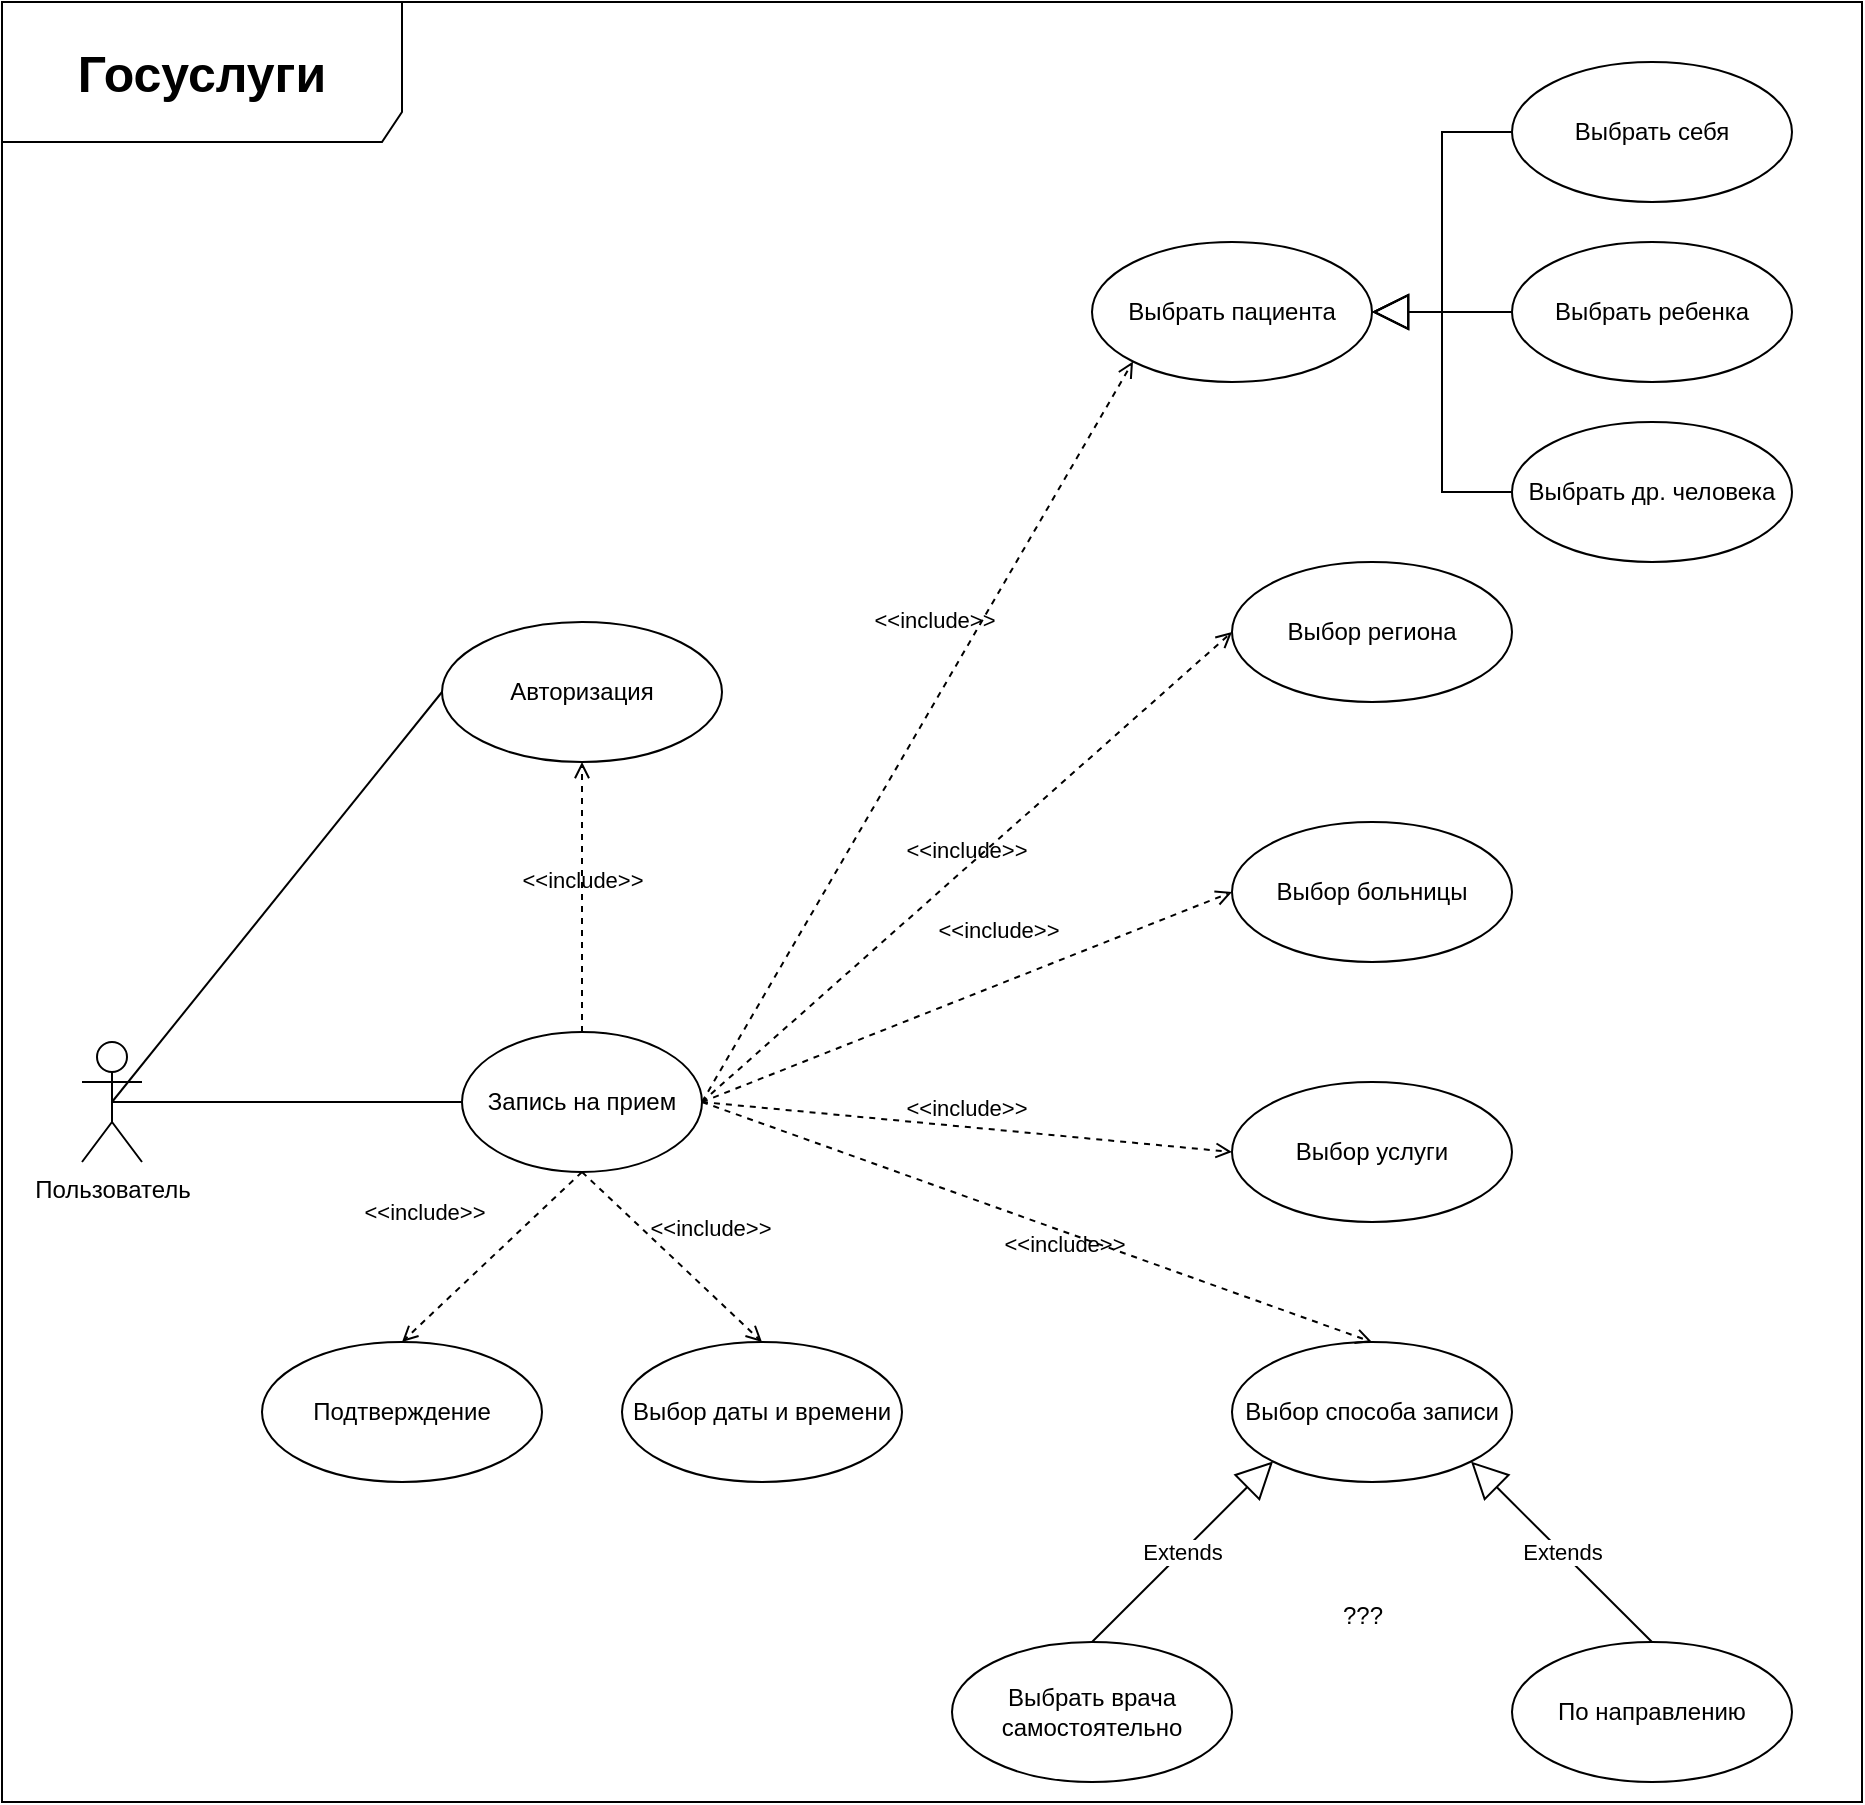 <mxfile version="24.8.4">
  <diagram name="Страница — 1" id="M3-d7XwUdVGt5cVRJlfs">
    <mxGraphModel dx="2446" dy="1915" grid="1" gridSize="10" guides="1" tooltips="1" connect="1" arrows="1" fold="1" page="1" pageScale="1" pageWidth="827" pageHeight="1169" math="0" shadow="0">
      <root>
        <mxCell id="0" />
        <mxCell id="1" parent="0" />
        <mxCell id="S_L64pyaiKB36YKx_55z-5" style="edgeStyle=orthogonalEdgeStyle;rounded=0;orthogonalLoop=1;jettySize=auto;html=1;exitX=0.5;exitY=0.5;exitDx=0;exitDy=0;exitPerimeter=0;entryX=0;entryY=0.5;entryDx=0;entryDy=0;endArrow=none;endFill=0;targetPerimeterSpacing=0;sourcePerimeterSpacing=-1;startSize=0;" parent="1" source="S_L64pyaiKB36YKx_55z-1" target="S_L64pyaiKB36YKx_55z-4" edge="1">
          <mxGeometry relative="1" as="geometry" />
        </mxCell>
        <mxCell id="S_L64pyaiKB36YKx_55z-16" style="rounded=0;orthogonalLoop=1;jettySize=auto;html=1;exitX=0.5;exitY=0.5;exitDx=0;exitDy=0;exitPerimeter=0;entryX=0;entryY=0.5;entryDx=0;entryDy=0;endArrow=none;endFill=0;" parent="1" source="S_L64pyaiKB36YKx_55z-1" target="S_L64pyaiKB36YKx_55z-14" edge="1">
          <mxGeometry relative="1" as="geometry" />
        </mxCell>
        <mxCell id="S_L64pyaiKB36YKx_55z-1" value="Пользователь" style="shape=umlActor;verticalLabelPosition=bottom;verticalAlign=top;html=1;" parent="1" vertex="1">
          <mxGeometry x="-420" y="-514" width="30" height="60" as="geometry" />
        </mxCell>
        <mxCell id="S_L64pyaiKB36YKx_55z-4" value="Запись на прием" style="ellipse;whiteSpace=wrap;html=1;" parent="1" vertex="1">
          <mxGeometry x="-230" y="-519" width="120" height="70" as="geometry" />
        </mxCell>
        <mxCell id="S_L64pyaiKB36YKx_55z-6" value="Выбор услуги" style="ellipse;whiteSpace=wrap;html=1;" parent="1" vertex="1">
          <mxGeometry x="155" y="-494" width="140" height="70" as="geometry" />
        </mxCell>
        <mxCell id="S_L64pyaiKB36YKx_55z-7" value="Подтверждение" style="ellipse;whiteSpace=wrap;html=1;" parent="1" vertex="1">
          <mxGeometry x="-330" y="-364" width="140" height="70" as="geometry" />
        </mxCell>
        <mxCell id="S_L64pyaiKB36YKx_55z-8" value="Выбор даты и времени" style="ellipse;whiteSpace=wrap;html=1;" parent="1" vertex="1">
          <mxGeometry x="-150" y="-364" width="140" height="70" as="geometry" />
        </mxCell>
        <mxCell id="S_L64pyaiKB36YKx_55z-9" value="Выбор региона" style="ellipse;whiteSpace=wrap;html=1;" parent="1" vertex="1">
          <mxGeometry x="155" y="-754" width="140" height="70" as="geometry" />
        </mxCell>
        <mxCell id="S_L64pyaiKB36YKx_55z-10" value="Выбрать пациента" style="ellipse;whiteSpace=wrap;html=1;" parent="1" vertex="1">
          <mxGeometry x="85" y="-914" width="140" height="70" as="geometry" />
        </mxCell>
        <mxCell id="S_L64pyaiKB36YKx_55z-12" value="Выбор способа записи" style="ellipse;whiteSpace=wrap;html=1;" parent="1" vertex="1">
          <mxGeometry x="155" y="-364" width="140" height="70" as="geometry" />
        </mxCell>
        <mxCell id="S_L64pyaiKB36YKx_55z-13" value="Выбор больницы" style="ellipse;whiteSpace=wrap;html=1;" parent="1" vertex="1">
          <mxGeometry x="155" y="-624" width="140" height="70" as="geometry" />
        </mxCell>
        <mxCell id="S_L64pyaiKB36YKx_55z-14" value="Авторизация" style="ellipse;whiteSpace=wrap;html=1;" parent="1" vertex="1">
          <mxGeometry x="-240" y="-724" width="140" height="70" as="geometry" />
        </mxCell>
        <mxCell id="S_L64pyaiKB36YKx_55z-17" value="&amp;lt;&amp;lt;include&amp;gt;&amp;gt;" style="html=1;verticalAlign=bottom;labelBackgroundColor=none;endArrow=open;endFill=0;dashed=1;rounded=0;exitX=0.5;exitY=0;exitDx=0;exitDy=0;entryX=0.5;entryY=1;entryDx=0;entryDy=0;" parent="1" source="S_L64pyaiKB36YKx_55z-4" target="S_L64pyaiKB36YKx_55z-14" edge="1">
          <mxGeometry width="160" relative="1" as="geometry">
            <mxPoint x="-40" y="-364" as="sourcePoint" />
            <mxPoint x="120" y="-364" as="targetPoint" />
          </mxGeometry>
        </mxCell>
        <mxCell id="S_L64pyaiKB36YKx_55z-18" value="&amp;lt;&amp;lt;include&amp;gt;&amp;gt;" style="html=1;verticalAlign=bottom;labelBackgroundColor=none;endArrow=open;endFill=0;dashed=1;rounded=0;exitX=1;exitY=0.5;exitDx=0;exitDy=0;entryX=0;entryY=0.5;entryDx=0;entryDy=0;" parent="1" source="S_L64pyaiKB36YKx_55z-4" target="S_L64pyaiKB36YKx_55z-9" edge="1">
          <mxGeometry width="160" relative="1" as="geometry">
            <mxPoint x="-40" y="-364" as="sourcePoint" />
            <mxPoint x="120" y="-364" as="targetPoint" />
          </mxGeometry>
        </mxCell>
        <mxCell id="S_L64pyaiKB36YKx_55z-19" value="&amp;lt;&amp;lt;include&amp;gt;&amp;gt;" style="html=1;verticalAlign=bottom;labelBackgroundColor=none;endArrow=open;endFill=0;dashed=1;rounded=0;exitX=1;exitY=0.5;exitDx=0;exitDy=0;entryX=0;entryY=1;entryDx=0;entryDy=0;" parent="1" source="S_L64pyaiKB36YKx_55z-4" target="S_L64pyaiKB36YKx_55z-10" edge="1">
          <mxGeometry x="0.208" y="16" width="160" relative="1" as="geometry">
            <mxPoint x="-30" y="-494" as="sourcePoint" />
            <mxPoint x="130" y="-494" as="targetPoint" />
            <mxPoint as="offset" />
          </mxGeometry>
        </mxCell>
        <mxCell id="S_L64pyaiKB36YKx_55z-20" value="Выбрать др. человека" style="ellipse;whiteSpace=wrap;html=1;" parent="1" vertex="1">
          <mxGeometry x="295" y="-824" width="140" height="70" as="geometry" />
        </mxCell>
        <mxCell id="S_L64pyaiKB36YKx_55z-21" value="Выбрать ребенка" style="ellipse;whiteSpace=wrap;html=1;" parent="1" vertex="1">
          <mxGeometry x="295" y="-914" width="140" height="70" as="geometry" />
        </mxCell>
        <mxCell id="S_L64pyaiKB36YKx_55z-22" value="Выбрать себя" style="ellipse;whiteSpace=wrap;html=1;" parent="1" vertex="1">
          <mxGeometry x="295" y="-1004" width="140" height="70" as="geometry" />
        </mxCell>
        <mxCell id="S_L64pyaiKB36YKx_55z-26" value="" style="endArrow=block;endSize=16;endFill=0;html=1;rounded=0;exitX=0;exitY=0.5;exitDx=0;exitDy=0;entryX=1;entryY=0.5;entryDx=0;entryDy=0;edgeStyle=orthogonalEdgeStyle;" parent="1" source="S_L64pyaiKB36YKx_55z-22" target="S_L64pyaiKB36YKx_55z-10" edge="1">
          <mxGeometry width="160" relative="1" as="geometry">
            <mxPoint x="-55" y="-884" as="sourcePoint" />
            <mxPoint x="105" y="-884" as="targetPoint" />
          </mxGeometry>
        </mxCell>
        <mxCell id="S_L64pyaiKB36YKx_55z-27" value="" style="endArrow=block;endSize=16;endFill=0;html=1;rounded=0;exitX=0;exitY=0.5;exitDx=0;exitDy=0;entryX=1;entryY=0.5;entryDx=0;entryDy=0;edgeStyle=orthogonalEdgeStyle;" parent="1" source="S_L64pyaiKB36YKx_55z-21" target="S_L64pyaiKB36YKx_55z-10" edge="1">
          <mxGeometry width="160" relative="1" as="geometry">
            <mxPoint x="-55" y="-884" as="sourcePoint" />
            <mxPoint x="105" y="-884" as="targetPoint" />
          </mxGeometry>
        </mxCell>
        <mxCell id="S_L64pyaiKB36YKx_55z-28" value="" style="endArrow=block;endSize=16;endFill=0;html=1;rounded=0;entryX=1;entryY=0.5;entryDx=0;entryDy=0;exitX=0;exitY=0.5;exitDx=0;exitDy=0;edgeStyle=orthogonalEdgeStyle;" parent="1" source="S_L64pyaiKB36YKx_55z-20" target="S_L64pyaiKB36YKx_55z-10" edge="1">
          <mxGeometry width="160" relative="1" as="geometry">
            <mxPoint x="95" y="-774" as="sourcePoint" />
            <mxPoint x="255" y="-774" as="targetPoint" />
          </mxGeometry>
        </mxCell>
        <mxCell id="S_L64pyaiKB36YKx_55z-30" value="&amp;lt;&amp;lt;include&amp;gt;&amp;gt;" style="html=1;verticalAlign=bottom;labelBackgroundColor=none;endArrow=open;endFill=0;dashed=1;rounded=0;exitX=1;exitY=0.5;exitDx=0;exitDy=0;entryX=0;entryY=0.5;entryDx=0;entryDy=0;" parent="1" source="S_L64pyaiKB36YKx_55z-4" target="S_L64pyaiKB36YKx_55z-6" edge="1">
          <mxGeometry width="160" relative="1" as="geometry">
            <mxPoint x="-30" y="-494" as="sourcePoint" />
            <mxPoint x="130" y="-494" as="targetPoint" />
          </mxGeometry>
        </mxCell>
        <mxCell id="S_L64pyaiKB36YKx_55z-31" value="&amp;lt;&amp;lt;include&amp;gt;&amp;gt;" style="html=1;verticalAlign=bottom;labelBackgroundColor=none;endArrow=open;endFill=0;dashed=1;rounded=0;exitX=1;exitY=0.5;exitDx=0;exitDy=0;entryX=0;entryY=0.5;entryDx=0;entryDy=0;" parent="1" source="S_L64pyaiKB36YKx_55z-4" target="S_L64pyaiKB36YKx_55z-13" edge="1">
          <mxGeometry x="0.16" y="17" width="160" relative="1" as="geometry">
            <mxPoint x="-30" y="-394" as="sourcePoint" />
            <mxPoint x="130" y="-394" as="targetPoint" />
            <mxPoint as="offset" />
          </mxGeometry>
        </mxCell>
        <mxCell id="S_L64pyaiKB36YKx_55z-32" value="&amp;lt;&amp;lt;include&amp;gt;&amp;gt;" style="html=1;verticalAlign=bottom;labelBackgroundColor=none;endArrow=open;endFill=0;dashed=1;rounded=0;exitX=0.5;exitY=1;exitDx=0;exitDy=0;entryX=0.5;entryY=0;entryDx=0;entryDy=0;" parent="1" source="S_L64pyaiKB36YKx_55z-4" target="S_L64pyaiKB36YKx_55z-7" edge="1">
          <mxGeometry x="0.261" y="-34" width="160" relative="1" as="geometry">
            <mxPoint x="-140" y="-544" as="sourcePoint" />
            <mxPoint x="20" y="-544" as="targetPoint" />
            <mxPoint x="1" as="offset" />
          </mxGeometry>
        </mxCell>
        <mxCell id="S_L64pyaiKB36YKx_55z-33" value="&amp;lt;&amp;lt;include&amp;gt;&amp;gt;" style="html=1;verticalAlign=bottom;labelBackgroundColor=none;endArrow=open;endFill=0;dashed=1;rounded=0;exitX=0.5;exitY=1;exitDx=0;exitDy=0;entryX=0.5;entryY=0;entryDx=0;entryDy=0;" parent="1" source="S_L64pyaiKB36YKx_55z-4" target="S_L64pyaiKB36YKx_55z-8" edge="1">
          <mxGeometry x="0.171" y="18" width="160" relative="1" as="geometry">
            <mxPoint x="-140" y="-544" as="sourcePoint" />
            <mxPoint x="20" y="-544" as="targetPoint" />
            <mxPoint x="-1" as="offset" />
          </mxGeometry>
        </mxCell>
        <mxCell id="S_L64pyaiKB36YKx_55z-34" value="&amp;lt;&amp;lt;include&amp;gt;&amp;gt;" style="html=1;verticalAlign=bottom;labelBackgroundColor=none;endArrow=open;endFill=0;dashed=1;rounded=0;exitX=1;exitY=0.5;exitDx=0;exitDy=0;entryX=0.5;entryY=0;entryDx=0;entryDy=0;" parent="1" source="S_L64pyaiKB36YKx_55z-4" target="S_L64pyaiKB36YKx_55z-12" edge="1">
          <mxGeometry x="0.109" y="-14" width="160" relative="1" as="geometry">
            <mxPoint x="-140" y="-544" as="sourcePoint" />
            <mxPoint x="20" y="-544" as="targetPoint" />
            <mxPoint as="offset" />
          </mxGeometry>
        </mxCell>
        <mxCell id="S_L64pyaiKB36YKx_55z-35" value="По направлению" style="ellipse;whiteSpace=wrap;html=1;" parent="1" vertex="1">
          <mxGeometry x="295" y="-214" width="140" height="70" as="geometry" />
        </mxCell>
        <mxCell id="S_L64pyaiKB36YKx_55z-37" value="Выбрать врача самостоятельно" style="ellipse;whiteSpace=wrap;html=1;" parent="1" vertex="1">
          <mxGeometry x="15" y="-214" width="140" height="70" as="geometry" />
        </mxCell>
        <mxCell id="S_L64pyaiKB36YKx_55z-43" value="&lt;b style=&quot;font-size: 25px; text-wrap-mode: nowrap;&quot;&gt;Госуслуги&lt;/b&gt;" style="shape=umlFrame;whiteSpace=wrap;html=1;pointerEvents=0;recursiveResize=0;container=1;collapsible=0;width=200;height=70;" parent="1" vertex="1">
          <mxGeometry x="-460" y="-1034" width="930" height="900" as="geometry" />
        </mxCell>
        <mxCell id="1yXtOOQDGPh8vudGGYga-1" value="Extends" style="endArrow=block;endSize=16;endFill=0;html=1;rounded=0;exitX=0.5;exitY=0;exitDx=0;exitDy=0;entryX=0;entryY=1;entryDx=0;entryDy=0;" edge="1" parent="1" source="S_L64pyaiKB36YKx_55z-37" target="S_L64pyaiKB36YKx_55z-12">
          <mxGeometry width="160" relative="1" as="geometry">
            <mxPoint x="40" y="-320" as="sourcePoint" />
            <mxPoint x="200" y="-320" as="targetPoint" />
          </mxGeometry>
        </mxCell>
        <mxCell id="1yXtOOQDGPh8vudGGYga-2" value="Extends" style="endArrow=block;endSize=16;endFill=0;html=1;rounded=0;exitX=0.5;exitY=0;exitDx=0;exitDy=0;entryX=1;entryY=1;entryDx=0;entryDy=0;" edge="1" parent="1" source="S_L64pyaiKB36YKx_55z-35" target="S_L64pyaiKB36YKx_55z-12">
          <mxGeometry width="160" relative="1" as="geometry">
            <mxPoint x="95" y="-204" as="sourcePoint" />
            <mxPoint x="186" y="-294" as="targetPoint" />
          </mxGeometry>
        </mxCell>
        <mxCell id="1yXtOOQDGPh8vudGGYga-3" value="???" style="text;html=1;align=center;verticalAlign=middle;resizable=0;points=[];autosize=1;strokeColor=none;fillColor=none;" vertex="1" parent="1">
          <mxGeometry x="200" y="-242" width="40" height="30" as="geometry" />
        </mxCell>
      </root>
    </mxGraphModel>
  </diagram>
</mxfile>

